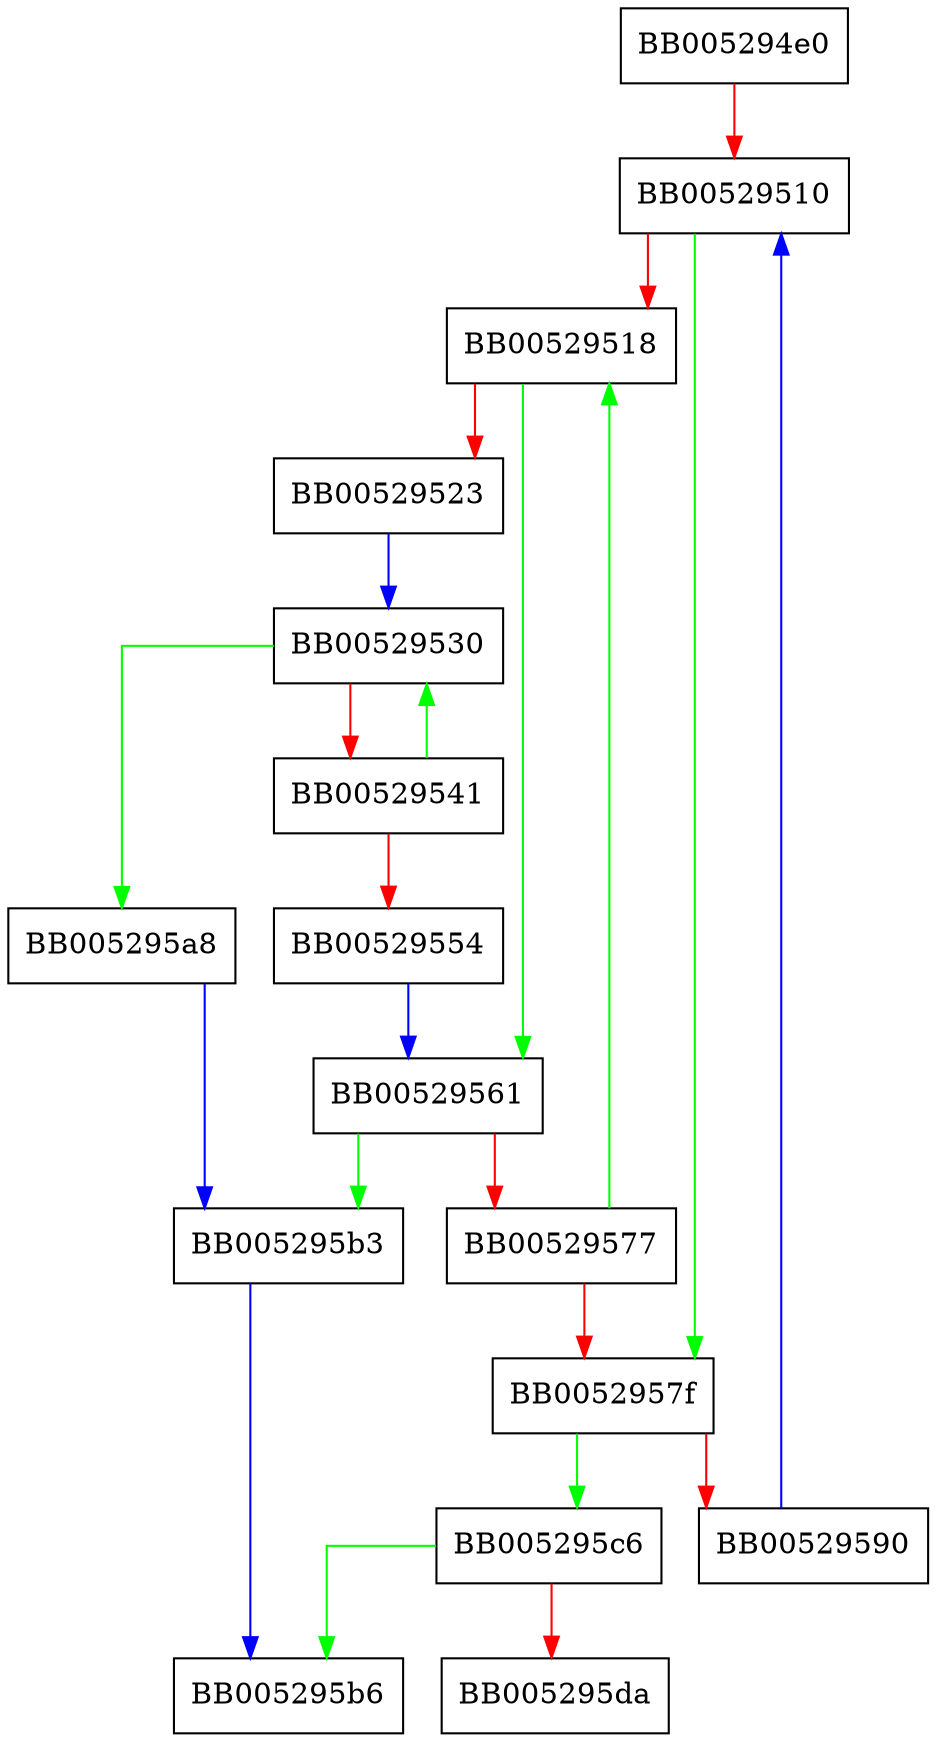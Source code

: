 digraph buffer_gets {
  node [shape="box"];
  graph [splines=ortho];
  BB005294e0 -> BB00529510 [color="red"];
  BB00529510 -> BB0052957f [color="green"];
  BB00529510 -> BB00529518 [color="red"];
  BB00529518 -> BB00529561 [color="green"];
  BB00529518 -> BB00529523 [color="red"];
  BB00529523 -> BB00529530 [color="blue"];
  BB00529530 -> BB005295a8 [color="green"];
  BB00529530 -> BB00529541 [color="red"];
  BB00529541 -> BB00529530 [color="green"];
  BB00529541 -> BB00529554 [color="red"];
  BB00529554 -> BB00529561 [color="blue"];
  BB00529561 -> BB005295b3 [color="green"];
  BB00529561 -> BB00529577 [color="red"];
  BB00529577 -> BB00529518 [color="green"];
  BB00529577 -> BB0052957f [color="red"];
  BB0052957f -> BB005295c6 [color="green"];
  BB0052957f -> BB00529590 [color="red"];
  BB00529590 -> BB00529510 [color="blue"];
  BB005295a8 -> BB005295b3 [color="blue"];
  BB005295b3 -> BB005295b6 [color="blue"];
  BB005295c6 -> BB005295b6 [color="green"];
  BB005295c6 -> BB005295da [color="red"];
}